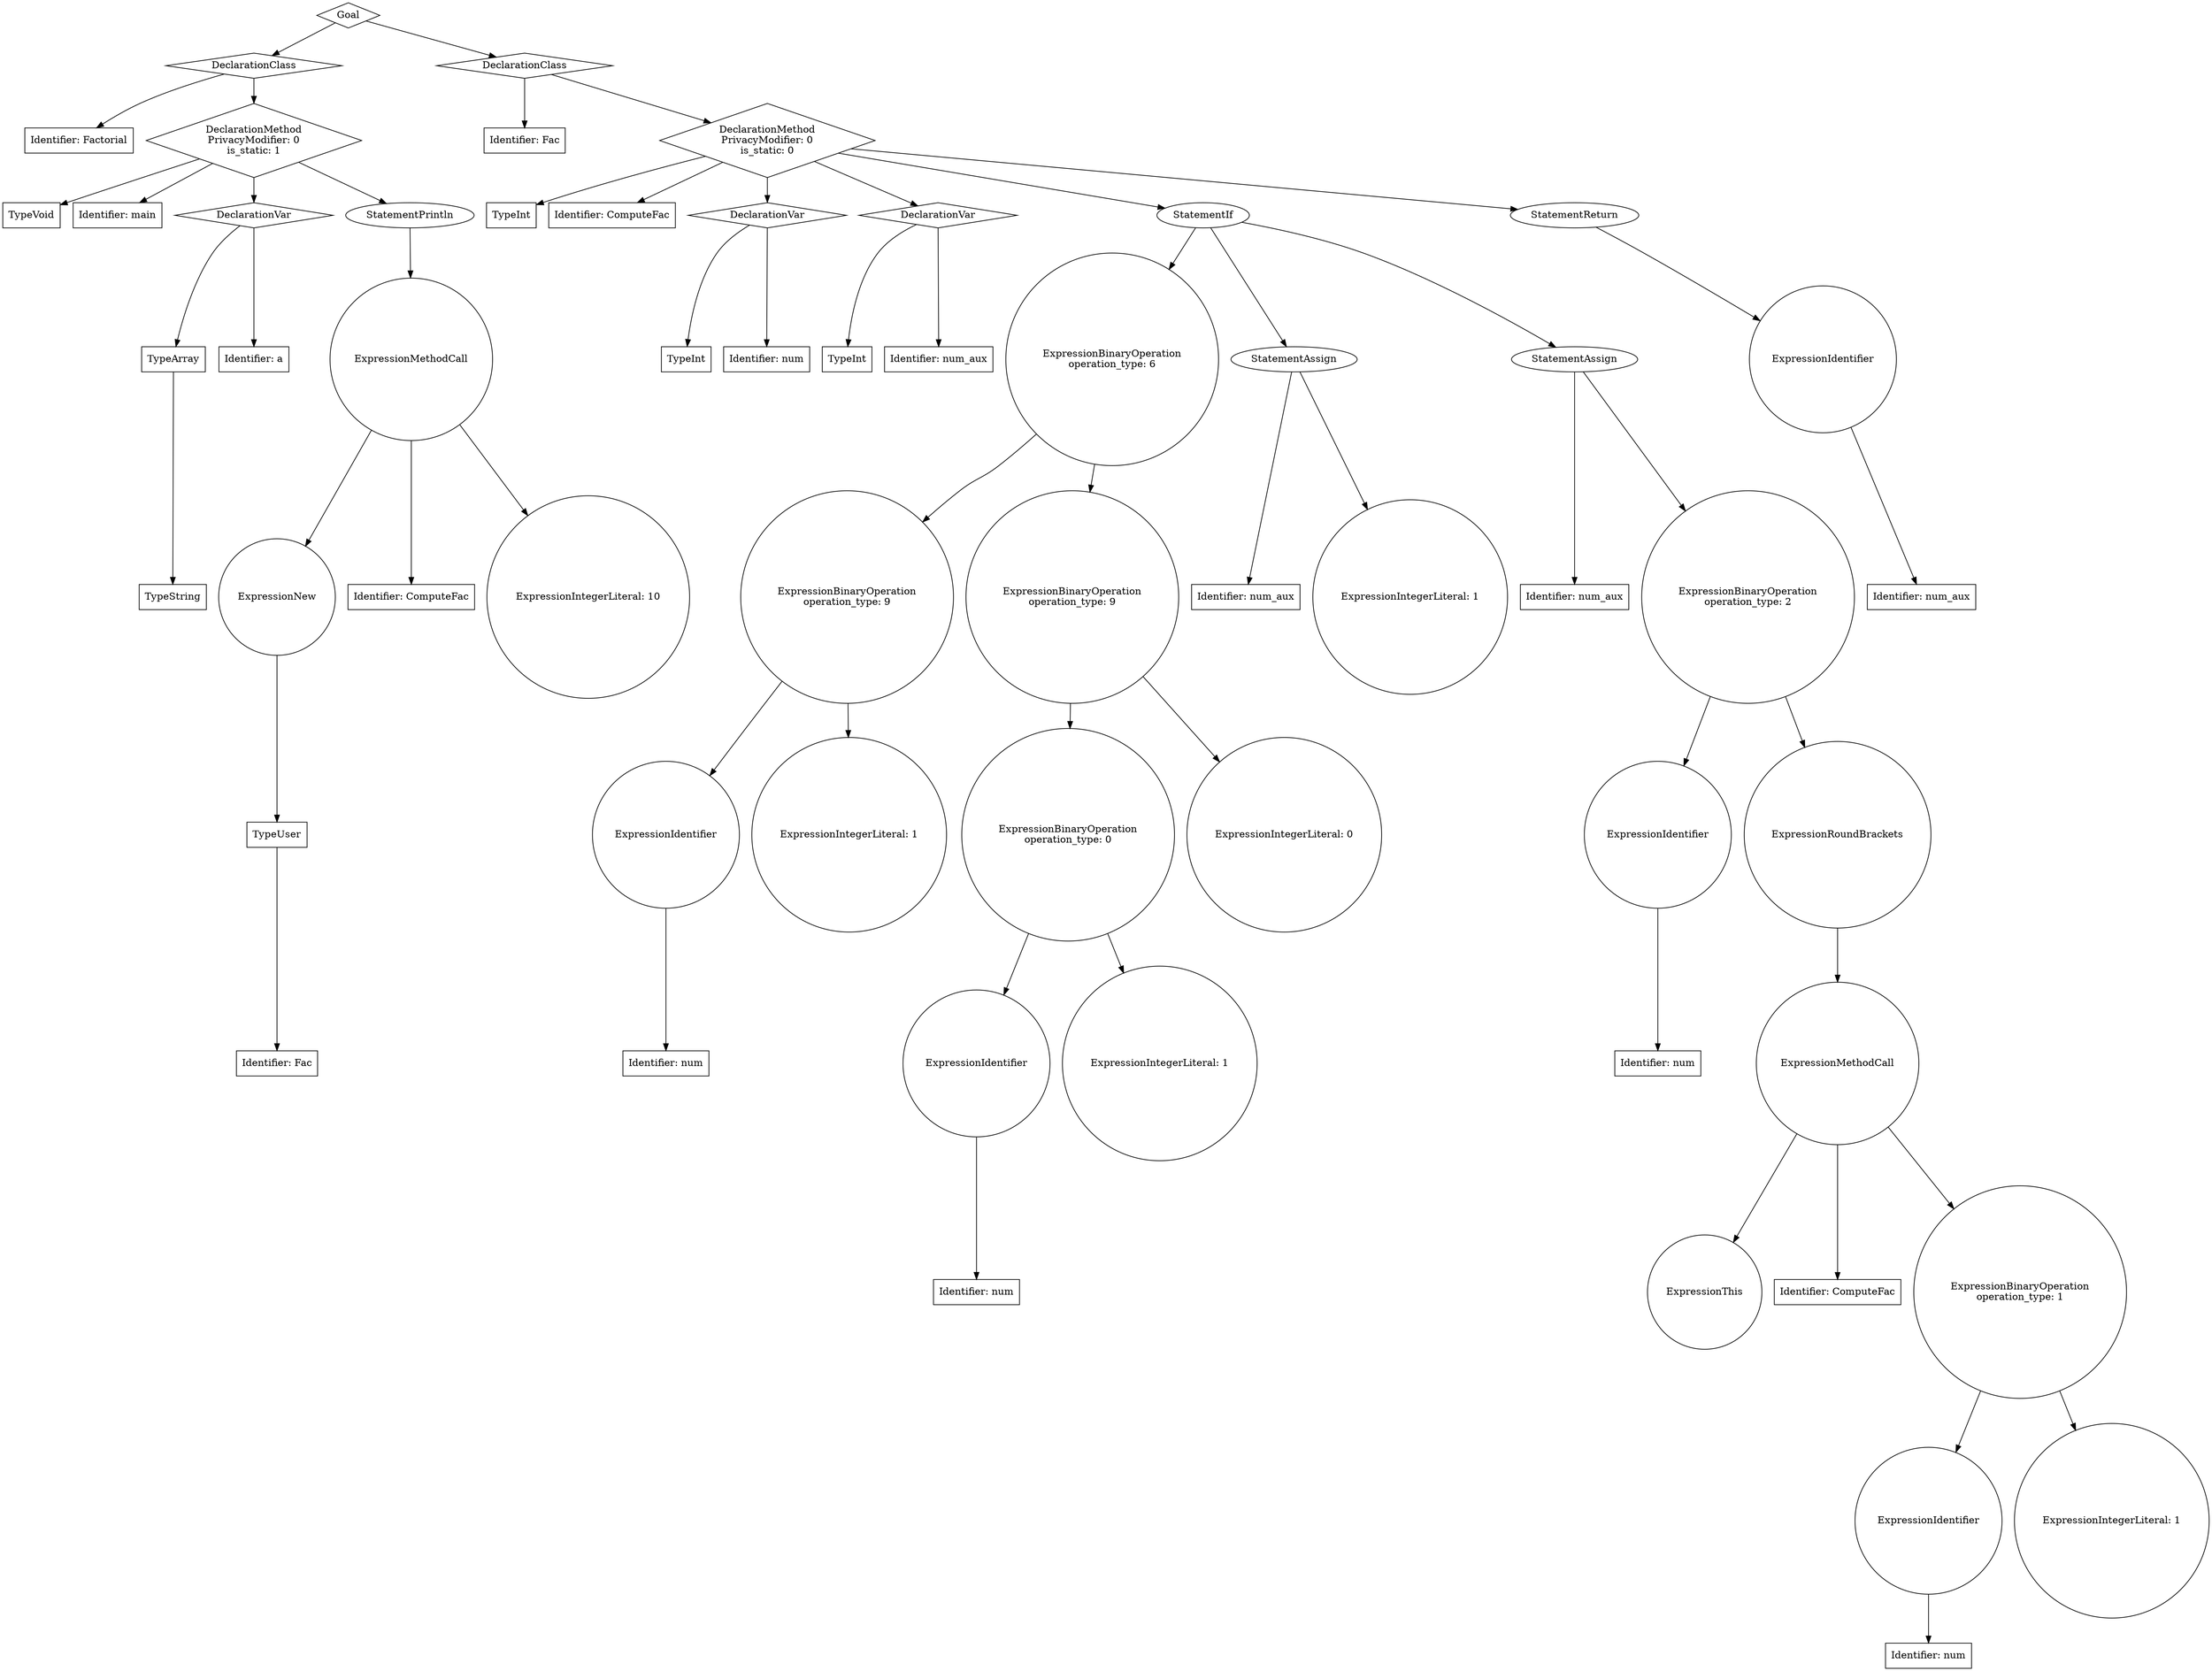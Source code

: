 digraph Test {
"0x6060000549e0" [label="Identifier: Factorial" shape=box]
"0x603000029500" [label="TypeVoid" shape=box]
"0x606000054a40" [label="Identifier: main" shape=box]
"0x603000029530" [label="TypeString" shape=box]
"0x603000029560" [label="TypeArray" shape=box]
"0x603000029560" -> "0x603000029530"
"0x606000054aa0" [label="Identifier: a" shape=box]
"0x604000023850" [label="DeclarationVar" shape=diamond]
"0x604000023850" -> "0x603000029560"
"0x604000023850" -> "0x606000054aa0"
"0x606000054b00" [label="Identifier: Fac" shape=box]
"0x6030000295f0" [label="TypeUser" shape=box]
"0x6030000295f0" -> "0x606000054b00"
"0x6030000295c0" [label="ExpressionNew" shape=circle]
"0x6030000295c0" -> "0x6030000295f0"
"0x606000054b60" [label="Identifier: ComputeFac" shape=box]
"0x603000029620" [label="ExpressionIntegerLiteral: 10" shape=circle]
"0x606000054bc0" [label="ExpressionMethodCall" shape=circle]
"0x606000054bc0" -> "0x6030000295c0"
"0x606000054bc0" -> "0x606000054b60"
"0x606000054bc0" -> "0x603000029620"
"0x603000029650" [label="StatementPrintln"]
"0x603000029650" -> "0x606000054bc0"
"0x603000029500" [label="TypeVoid" shape=box]
"0x606000054a40" [label="Identifier: main" shape=box]
"0x60c000009ac0" [label="DeclarationMethod
PrivacyModifier: 0
is_static: 1" shape=diamond]
"0x60c000009ac0" -> "0x603000029500"
"0x60c000009ac0" -> "0x606000054a40"
"0x60c000009ac0" -> "0x604000023850"
"0x60c000009ac0" -> "0x603000029650"
"0x608000002420" [label="DeclarationClass" shape=diamond]
"0x608000002420" -> "0x6060000549e0"
"0x608000002420" -> "0x60c000009ac0"
"0x606000054c20" [label="Identifier: Fac" shape=box]
"0x603000029680" [label="TypeInt" shape=box]
"0x606000054c80" [label="Identifier: ComputeFac" shape=box]
"0x6030000296b0" [label="TypeInt" shape=box]
"0x606000054ce0" [label="Identifier: num" shape=box]
"0x6040000238d0" [label="DeclarationVar" shape=diamond]
"0x6040000238d0" -> "0x6030000296b0"
"0x6040000238d0" -> "0x606000054ce0"
"0x6030000296e0" [label="TypeInt" shape=box]
"0x606000054d40" [label="Identifier: num_aux" shape=box]
"0x604000023950" [label="DeclarationVar" shape=diamond]
"0x604000023950" -> "0x6030000296e0"
"0x604000023950" -> "0x606000054d40"
"0x606000054da0" [label="Identifier: num" shape=box]
"0x603000029710" [label="ExpressionIdentifier" shape=circle]
"0x603000029710"  -> "0x606000054da0"
"0x603000029740" [label="ExpressionIntegerLiteral: 1" shape=circle]
"0x604000023990" [label="ExpressionBinaryOperation
operation_type: 9" shape=circle]
"0x604000023990" -> "0x603000029710"
"0x604000023990" -> "0x603000029740"
"0x606000054e00" [label="Identifier: num" shape=box]
"0x603000029770" [label="ExpressionIdentifier" shape=circle]
"0x603000029770"  -> "0x606000054e00"
"0x6030000297a0" [label="ExpressionIntegerLiteral: 1" shape=circle]
"0x6040000239d0" [label="ExpressionBinaryOperation
operation_type: 0" shape=circle]
"0x6040000239d0" -> "0x603000029770"
"0x6040000239d0" -> "0x6030000297a0"
"0x6030000297d0" [label="ExpressionIntegerLiteral: 0" shape=circle]
"0x604000023a10" [label="ExpressionBinaryOperation
operation_type: 9" shape=circle]
"0x604000023a10" -> "0x6040000239d0"
"0x604000023a10" -> "0x6030000297d0"
"0x604000023a50" [label="ExpressionBinaryOperation
operation_type: 6" shape=circle]
"0x604000023a50" -> "0x604000023990"
"0x604000023a50" -> "0x604000023a10"
"0x606000054e60" [label="Identifier: num_aux" shape=box]
"0x603000029800" [label="ExpressionIntegerLiteral: 1" shape=circle]
"0x604000023a90" [label="StatementAssign"]
"0x604000023a90" -> "0x606000054e60"
"0x604000023a90" -> "0x603000029800"
"0x606000054ec0" [label="Identifier: num_aux" shape=box]
"0x606000054f20" [label="Identifier: num" shape=box]
"0x603000029830" [label="ExpressionIdentifier" shape=circle]
"0x603000029830"  -> "0x606000054f20"
"0x603000029860" [label="ExpressionThis" shape=circle]
"0x606000054f80" [label="Identifier: ComputeFac" shape=box]
"0x606000055040" [label="Identifier: num" shape=box]
"0x603000029890" [label="ExpressionIdentifier" shape=circle]
"0x603000029890"  -> "0x606000055040"
"0x6030000298c0" [label="ExpressionIntegerLiteral: 1" shape=circle]
"0x604000023ad0" [label="ExpressionBinaryOperation
operation_type: 1" shape=circle]
"0x604000023ad0" -> "0x603000029890"
"0x604000023ad0" -> "0x6030000298c0"
"0x606000054fe0" [label="ExpressionMethodCall" shape=circle]
"0x606000054fe0" -> "0x603000029860"
"0x606000054fe0" -> "0x606000054f80"
"0x606000054fe0" -> "0x604000023ad0"
"0x6030000298f0" [label="ExpressionRoundBrackets" shape=circle]
"0x6030000298f0" -> "0x606000054fe0"
"0x604000023b10" [label="ExpressionBinaryOperation
operation_type: 2" shape=circle]
"0x604000023b10" -> "0x603000029830"
"0x604000023b10" -> "0x6030000298f0"
"0x604000023b50" [label="StatementAssign"]
"0x604000023b50" -> "0x606000054ec0"
"0x604000023b50" -> "0x604000023b10"
"0x604000023b90" [label="StatementIf"]
"0x604000023b90" -> "0x604000023a50"
"0x604000023b90" -> "0x604000023a90"
"0x604000023b90" -> "0x604000023b50"
"0x6060000550a0" [label="Identifier: num_aux" shape=box]
"0x603000029920" [label="ExpressionIdentifier" shape=circle]
"0x603000029920"  -> "0x6060000550a0"
"0x603000029950" [label="StatementReturn"]
"0x603000029950" -> "0x603000029920"
"0x603000029680" [label="TypeInt" shape=box]
"0x606000054c80" [label="Identifier: ComputeFac" shape=box]
"0x60c000009b80" [label="DeclarationMethod
PrivacyModifier: 0
is_static: 0" shape=diamond]
"0x60c000009b80" -> "0x603000029680"
"0x60c000009b80" -> "0x606000054c80"
"0x60c000009b80" -> "0x6040000238d0"
"0x60c000009b80" -> "0x604000023950"
"0x60c000009b80" -> "0x604000023b90"
"0x60c000009b80" -> "0x603000029950"
"0x6080000024a0" [label="DeclarationClass" shape=diamond]
"0x6080000024a0" -> "0x606000054c20"
"0x6080000024a0" -> "0x60c000009b80"
"0x604000023890" [label="Goal" shape=diamond]
"0x604000023890" -> "0x608000002420"
"0x604000023890" -> "0x6080000024a0"
}
